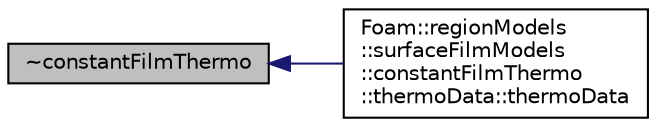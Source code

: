 digraph "~constantFilmThermo"
{
  bgcolor="transparent";
  edge [fontname="Helvetica",fontsize="10",labelfontname="Helvetica",labelfontsize="10"];
  node [fontname="Helvetica",fontsize="10",shape=record];
  rankdir="LR";
  Node1 [label="~constantFilmThermo",height=0.2,width=0.4,color="black", fillcolor="grey75", style="filled", fontcolor="black"];
  Node1 -> Node2 [dir="back",color="midnightblue",fontsize="10",style="solid",fontname="Helvetica"];
  Node2 [label="Foam::regionModels\l::surfaceFilmModels\l::constantFilmThermo\l::thermoData::thermoData",height=0.2,width=0.4,color="black",URL="$a02683.html#a2acaf05d6f8f3923172d95b93767b96e"];
}
